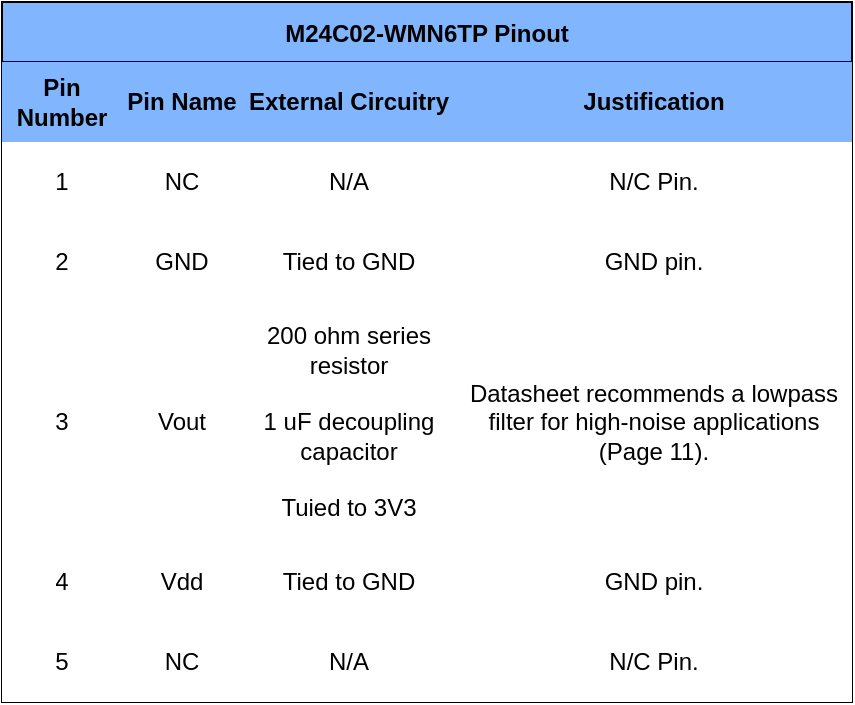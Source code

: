<mxfile version="21.1.2" type="device">
  <diagram name="Page-1" id="gzVztd3QqMPBlwD4j5d8">
    <mxGraphModel dx="1098" dy="828" grid="1" gridSize="10" guides="1" tooltips="1" connect="1" arrows="1" fold="1" page="1" pageScale="1" pageWidth="850" pageHeight="1100" math="0" shadow="0">
      <root>
        <mxCell id="0" />
        <mxCell id="1" parent="0" />
        <mxCell id="RI31-Zftc3nwDbSk6Hvb-2" value="M24C02-WMN6TP Pinout" style="shape=table;startSize=30;container=1;collapsible=0;childLayout=tableLayout;fillColor=#81B5FD;strokeColor=default;fontStyle=1" vertex="1" parent="1">
          <mxGeometry x="213" y="240" width="425" height="350" as="geometry" />
        </mxCell>
        <mxCell id="RI31-Zftc3nwDbSk6Hvb-3" value="" style="shape=tableRow;horizontal=0;startSize=0;swimlaneHead=0;swimlaneBody=0;strokeColor=inherit;top=0;left=0;bottom=0;right=0;collapsible=0;dropTarget=0;fillColor=none;points=[[0,0.5],[1,0.5]];portConstraint=eastwest;" vertex="1" parent="RI31-Zftc3nwDbSk6Hvb-2">
          <mxGeometry y="30" width="425" height="40" as="geometry" />
        </mxCell>
        <mxCell id="RI31-Zftc3nwDbSk6Hvb-4" value="Pin Number" style="shape=partialRectangle;html=1;whiteSpace=wrap;connectable=0;overflow=hidden;top=0;left=0;bottom=0;right=0;pointerEvents=1;strokeColor=#6C8EBF;fillColor=#81B5FD;fontStyle=1" vertex="1" parent="RI31-Zftc3nwDbSk6Hvb-3">
          <mxGeometry width="60" height="40" as="geometry">
            <mxRectangle width="60" height="40" as="alternateBounds" />
          </mxGeometry>
        </mxCell>
        <mxCell id="RI31-Zftc3nwDbSk6Hvb-5" value="Pin Name" style="shape=partialRectangle;html=1;whiteSpace=wrap;connectable=0;overflow=hidden;top=0;left=0;bottom=0;right=0;pointerEvents=1;fillColor=#81B5FD;strokeColor=#6C8EBF;fontStyle=1" vertex="1" parent="RI31-Zftc3nwDbSk6Hvb-3">
          <mxGeometry x="60" width="60" height="40" as="geometry">
            <mxRectangle width="60" height="40" as="alternateBounds" />
          </mxGeometry>
        </mxCell>
        <mxCell id="RI31-Zftc3nwDbSk6Hvb-6" value="External Circuitry" style="shape=partialRectangle;html=1;whiteSpace=wrap;connectable=0;overflow=hidden;top=0;left=0;bottom=0;right=0;pointerEvents=1;fillColor=#81B5FD;strokeColor=#6C8EBF;fontStyle=1" vertex="1" parent="RI31-Zftc3nwDbSk6Hvb-3">
          <mxGeometry x="120" width="107" height="40" as="geometry">
            <mxRectangle width="107" height="40" as="alternateBounds" />
          </mxGeometry>
        </mxCell>
        <mxCell id="RI31-Zftc3nwDbSk6Hvb-7" value="Justification" style="shape=partialRectangle;html=1;whiteSpace=wrap;connectable=0;overflow=hidden;top=0;left=0;bottom=0;right=0;pointerEvents=1;fillColor=#81B5FD;strokeColor=#6C8EBF;fontStyle=1" vertex="1" parent="RI31-Zftc3nwDbSk6Hvb-3">
          <mxGeometry x="227" width="198" height="40" as="geometry">
            <mxRectangle width="198" height="40" as="alternateBounds" />
          </mxGeometry>
        </mxCell>
        <mxCell id="RI31-Zftc3nwDbSk6Hvb-8" value="" style="shape=tableRow;horizontal=0;startSize=0;swimlaneHead=0;swimlaneBody=0;strokeColor=inherit;top=0;left=0;bottom=0;right=0;collapsible=0;dropTarget=0;fillColor=none;points=[[0,0.5],[1,0.5]];portConstraint=eastwest;" vertex="1" parent="RI31-Zftc3nwDbSk6Hvb-2">
          <mxGeometry y="70" width="425" height="40" as="geometry" />
        </mxCell>
        <mxCell id="RI31-Zftc3nwDbSk6Hvb-9" value="1" style="shape=partialRectangle;html=1;whiteSpace=wrap;connectable=0;overflow=hidden;top=0;left=0;bottom=0;right=0;pointerEvents=1;" vertex="1" parent="RI31-Zftc3nwDbSk6Hvb-8">
          <mxGeometry width="60" height="40" as="geometry">
            <mxRectangle width="60" height="40" as="alternateBounds" />
          </mxGeometry>
        </mxCell>
        <mxCell id="RI31-Zftc3nwDbSk6Hvb-10" value="NC" style="shape=partialRectangle;html=1;whiteSpace=wrap;connectable=0;overflow=hidden;top=0;left=0;bottom=0;right=0;pointerEvents=1;" vertex="1" parent="RI31-Zftc3nwDbSk6Hvb-8">
          <mxGeometry x="60" width="60" height="40" as="geometry">
            <mxRectangle width="60" height="40" as="alternateBounds" />
          </mxGeometry>
        </mxCell>
        <mxCell id="RI31-Zftc3nwDbSk6Hvb-11" value="N/A" style="shape=partialRectangle;html=1;whiteSpace=wrap;connectable=0;overflow=hidden;top=0;left=0;bottom=0;right=0;pointerEvents=1;" vertex="1" parent="RI31-Zftc3nwDbSk6Hvb-8">
          <mxGeometry x="120" width="107" height="40" as="geometry">
            <mxRectangle width="107" height="40" as="alternateBounds" />
          </mxGeometry>
        </mxCell>
        <mxCell id="RI31-Zftc3nwDbSk6Hvb-12" value="N/C Pin." style="shape=partialRectangle;html=1;whiteSpace=wrap;connectable=0;overflow=hidden;top=0;left=0;bottom=0;right=0;pointerEvents=1;" vertex="1" parent="RI31-Zftc3nwDbSk6Hvb-8">
          <mxGeometry x="227" width="198" height="40" as="geometry">
            <mxRectangle width="198" height="40" as="alternateBounds" />
          </mxGeometry>
        </mxCell>
        <mxCell id="RI31-Zftc3nwDbSk6Hvb-13" value="" style="shape=tableRow;horizontal=0;startSize=0;swimlaneHead=0;swimlaneBody=0;strokeColor=inherit;top=0;left=0;bottom=0;right=0;collapsible=0;dropTarget=0;fillColor=none;points=[[0,0.5],[1,0.5]];portConstraint=eastwest;" vertex="1" parent="RI31-Zftc3nwDbSk6Hvb-2">
          <mxGeometry y="110" width="425" height="40" as="geometry" />
        </mxCell>
        <mxCell id="RI31-Zftc3nwDbSk6Hvb-14" value="2" style="shape=partialRectangle;html=1;whiteSpace=wrap;connectable=0;overflow=hidden;top=0;left=0;bottom=0;right=0;pointerEvents=1;" vertex="1" parent="RI31-Zftc3nwDbSk6Hvb-13">
          <mxGeometry width="60" height="40" as="geometry">
            <mxRectangle width="60" height="40" as="alternateBounds" />
          </mxGeometry>
        </mxCell>
        <mxCell id="RI31-Zftc3nwDbSk6Hvb-15" value="GND" style="shape=partialRectangle;html=1;whiteSpace=wrap;connectable=0;overflow=hidden;top=0;left=0;bottom=0;right=0;pointerEvents=1;" vertex="1" parent="RI31-Zftc3nwDbSk6Hvb-13">
          <mxGeometry x="60" width="60" height="40" as="geometry">
            <mxRectangle width="60" height="40" as="alternateBounds" />
          </mxGeometry>
        </mxCell>
        <mxCell id="RI31-Zftc3nwDbSk6Hvb-16" value="Tied to GND" style="shape=partialRectangle;html=1;whiteSpace=wrap;connectable=0;overflow=hidden;top=0;left=0;bottom=0;right=0;pointerEvents=1;" vertex="1" parent="RI31-Zftc3nwDbSk6Hvb-13">
          <mxGeometry x="120" width="107" height="40" as="geometry">
            <mxRectangle width="107" height="40" as="alternateBounds" />
          </mxGeometry>
        </mxCell>
        <mxCell id="RI31-Zftc3nwDbSk6Hvb-17" value="GND pin." style="shape=partialRectangle;html=1;whiteSpace=wrap;connectable=0;overflow=hidden;top=0;left=0;bottom=0;right=0;pointerEvents=1;" vertex="1" parent="RI31-Zftc3nwDbSk6Hvb-13">
          <mxGeometry x="227" width="198" height="40" as="geometry">
            <mxRectangle width="198" height="40" as="alternateBounds" />
          </mxGeometry>
        </mxCell>
        <mxCell id="RI31-Zftc3nwDbSk6Hvb-18" value="" style="shape=tableRow;horizontal=0;startSize=0;swimlaneHead=0;swimlaneBody=0;strokeColor=inherit;top=0;left=0;bottom=0;right=0;collapsible=0;dropTarget=0;fillColor=none;points=[[0,0.5],[1,0.5]];portConstraint=eastwest;" vertex="1" parent="RI31-Zftc3nwDbSk6Hvb-2">
          <mxGeometry y="150" width="425" height="120" as="geometry" />
        </mxCell>
        <mxCell id="RI31-Zftc3nwDbSk6Hvb-19" value="3" style="shape=partialRectangle;html=1;whiteSpace=wrap;connectable=0;overflow=hidden;top=0;left=0;bottom=0;right=0;pointerEvents=1;" vertex="1" parent="RI31-Zftc3nwDbSk6Hvb-18">
          <mxGeometry width="60" height="120" as="geometry">
            <mxRectangle width="60" height="120" as="alternateBounds" />
          </mxGeometry>
        </mxCell>
        <mxCell id="RI31-Zftc3nwDbSk6Hvb-20" value="Vout" style="shape=partialRectangle;html=1;whiteSpace=wrap;connectable=0;overflow=hidden;top=0;left=0;bottom=0;right=0;pointerEvents=1;" vertex="1" parent="RI31-Zftc3nwDbSk6Hvb-18">
          <mxGeometry x="60" width="60" height="120" as="geometry">
            <mxRectangle width="60" height="120" as="alternateBounds" />
          </mxGeometry>
        </mxCell>
        <mxCell id="RI31-Zftc3nwDbSk6Hvb-21" value="200 ohm series resistor&lt;br&gt;&lt;br&gt;1 uF decoupling capacitor&lt;br&gt;&lt;br&gt;Tuied to 3V3" style="shape=partialRectangle;html=1;whiteSpace=wrap;connectable=0;overflow=hidden;top=0;left=0;bottom=0;right=0;pointerEvents=1;" vertex="1" parent="RI31-Zftc3nwDbSk6Hvb-18">
          <mxGeometry x="120" width="107" height="120" as="geometry">
            <mxRectangle width="107" height="120" as="alternateBounds" />
          </mxGeometry>
        </mxCell>
        <mxCell id="RI31-Zftc3nwDbSk6Hvb-22" value="Datasheet recommends a lowpass filter for high-noise applications (Page 11)." style="shape=partialRectangle;html=1;whiteSpace=wrap;connectable=0;overflow=hidden;top=0;left=0;bottom=0;right=0;pointerEvents=1;" vertex="1" parent="RI31-Zftc3nwDbSk6Hvb-18">
          <mxGeometry x="227" width="198" height="120" as="geometry">
            <mxRectangle width="198" height="120" as="alternateBounds" />
          </mxGeometry>
        </mxCell>
        <mxCell id="RI31-Zftc3nwDbSk6Hvb-23" value="" style="shape=tableRow;horizontal=0;startSize=0;swimlaneHead=0;swimlaneBody=0;strokeColor=inherit;top=0;left=0;bottom=0;right=0;collapsible=0;dropTarget=0;fillColor=none;points=[[0,0.5],[1,0.5]];portConstraint=eastwest;" vertex="1" parent="RI31-Zftc3nwDbSk6Hvb-2">
          <mxGeometry y="270" width="425" height="40" as="geometry" />
        </mxCell>
        <mxCell id="RI31-Zftc3nwDbSk6Hvb-24" value="4" style="shape=partialRectangle;html=1;whiteSpace=wrap;connectable=0;overflow=hidden;top=0;left=0;bottom=0;right=0;pointerEvents=1;" vertex="1" parent="RI31-Zftc3nwDbSk6Hvb-23">
          <mxGeometry width="60" height="40" as="geometry">
            <mxRectangle width="60" height="40" as="alternateBounds" />
          </mxGeometry>
        </mxCell>
        <mxCell id="RI31-Zftc3nwDbSk6Hvb-25" value="Vdd" style="shape=partialRectangle;html=1;whiteSpace=wrap;connectable=0;overflow=hidden;top=0;left=0;bottom=0;right=0;pointerEvents=1;" vertex="1" parent="RI31-Zftc3nwDbSk6Hvb-23">
          <mxGeometry x="60" width="60" height="40" as="geometry">
            <mxRectangle width="60" height="40" as="alternateBounds" />
          </mxGeometry>
        </mxCell>
        <mxCell id="RI31-Zftc3nwDbSk6Hvb-26" value="Tied to GND" style="shape=partialRectangle;html=1;whiteSpace=wrap;connectable=0;overflow=hidden;top=0;left=0;bottom=0;right=0;pointerEvents=1;" vertex="1" parent="RI31-Zftc3nwDbSk6Hvb-23">
          <mxGeometry x="120" width="107" height="40" as="geometry">
            <mxRectangle width="107" height="40" as="alternateBounds" />
          </mxGeometry>
        </mxCell>
        <mxCell id="RI31-Zftc3nwDbSk6Hvb-27" value="GND pin." style="shape=partialRectangle;html=1;whiteSpace=wrap;connectable=0;overflow=hidden;top=0;left=0;bottom=0;right=0;pointerEvents=1;" vertex="1" parent="RI31-Zftc3nwDbSk6Hvb-23">
          <mxGeometry x="227" width="198" height="40" as="geometry">
            <mxRectangle width="198" height="40" as="alternateBounds" />
          </mxGeometry>
        </mxCell>
        <mxCell id="RI31-Zftc3nwDbSk6Hvb-28" value="" style="shape=tableRow;horizontal=0;startSize=0;swimlaneHead=0;swimlaneBody=0;strokeColor=inherit;top=0;left=0;bottom=0;right=0;collapsible=0;dropTarget=0;fillColor=none;points=[[0,0.5],[1,0.5]];portConstraint=eastwest;" vertex="1" parent="RI31-Zftc3nwDbSk6Hvb-2">
          <mxGeometry y="310" width="425" height="40" as="geometry" />
        </mxCell>
        <mxCell id="RI31-Zftc3nwDbSk6Hvb-29" value="5" style="shape=partialRectangle;html=1;whiteSpace=wrap;connectable=0;overflow=hidden;top=0;left=0;bottom=0;right=0;pointerEvents=1;" vertex="1" parent="RI31-Zftc3nwDbSk6Hvb-28">
          <mxGeometry width="60" height="40" as="geometry">
            <mxRectangle width="60" height="40" as="alternateBounds" />
          </mxGeometry>
        </mxCell>
        <mxCell id="RI31-Zftc3nwDbSk6Hvb-30" value="NC" style="shape=partialRectangle;html=1;whiteSpace=wrap;connectable=0;overflow=hidden;top=0;left=0;bottom=0;right=0;pointerEvents=1;" vertex="1" parent="RI31-Zftc3nwDbSk6Hvb-28">
          <mxGeometry x="60" width="60" height="40" as="geometry">
            <mxRectangle width="60" height="40" as="alternateBounds" />
          </mxGeometry>
        </mxCell>
        <mxCell id="RI31-Zftc3nwDbSk6Hvb-31" value="N/A" style="shape=partialRectangle;html=1;whiteSpace=wrap;connectable=0;overflow=hidden;top=0;left=0;bottom=0;right=0;pointerEvents=1;" vertex="1" parent="RI31-Zftc3nwDbSk6Hvb-28">
          <mxGeometry x="120" width="107" height="40" as="geometry">
            <mxRectangle width="107" height="40" as="alternateBounds" />
          </mxGeometry>
        </mxCell>
        <mxCell id="RI31-Zftc3nwDbSk6Hvb-32" value="N/C Pin." style="shape=partialRectangle;html=1;whiteSpace=wrap;connectable=0;overflow=hidden;top=0;left=0;bottom=0;right=0;pointerEvents=1;" vertex="1" parent="RI31-Zftc3nwDbSk6Hvb-28">
          <mxGeometry x="227" width="198" height="40" as="geometry">
            <mxRectangle width="198" height="40" as="alternateBounds" />
          </mxGeometry>
        </mxCell>
      </root>
    </mxGraphModel>
  </diagram>
</mxfile>
